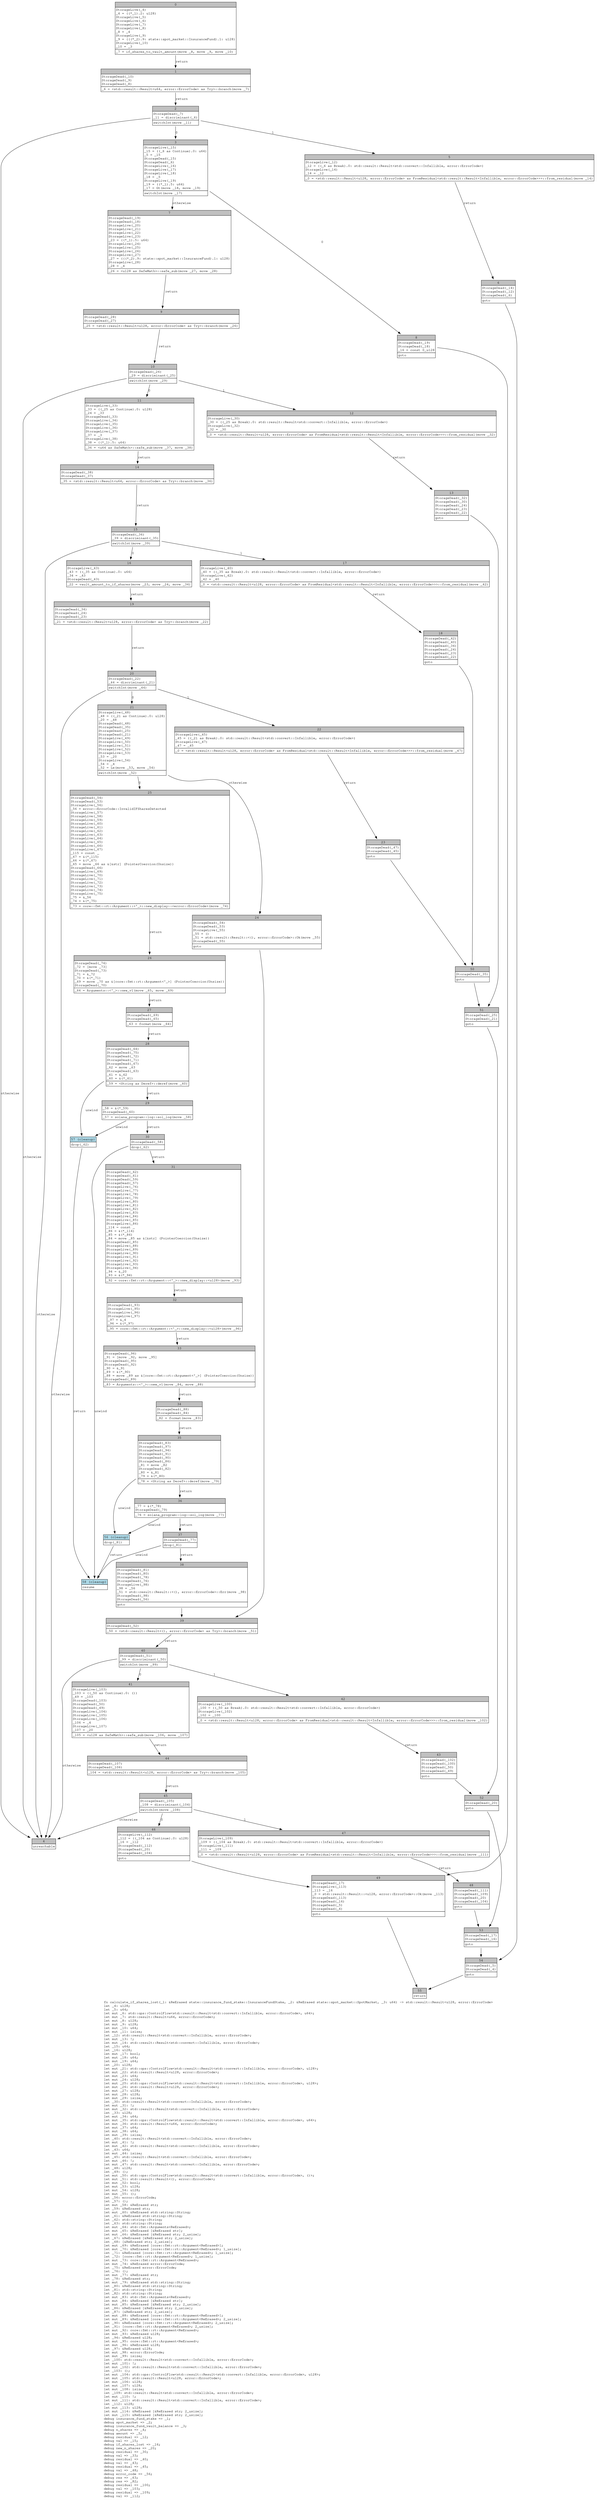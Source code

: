 digraph Mir_0_2338 {
    graph [fontname="Courier, monospace"];
    node [fontname="Courier, monospace"];
    edge [fontname="Courier, monospace"];
    label=<fn calculate_if_shares_lost(_1: &amp;ReErased state::insurance_fund_stake::InsuranceFundStake, _2: &amp;ReErased state::spot_market::SpotMarket, _3: u64) -&gt; std::result::Result&lt;u128, error::ErrorCode&gt;<br align="left"/>let _4: u128;<br align="left"/>let _5: u64;<br align="left"/>let mut _6: std::ops::ControlFlow&lt;std::result::Result&lt;std::convert::Infallible, error::ErrorCode&gt;, u64&gt;;<br align="left"/>let mut _7: std::result::Result&lt;u64, error::ErrorCode&gt;;<br align="left"/>let mut _8: u128;<br align="left"/>let mut _9: u128;<br align="left"/>let mut _10: u64;<br align="left"/>let mut _11: isize;<br align="left"/>let _12: std::result::Result&lt;std::convert::Infallible, error::ErrorCode&gt;;<br align="left"/>let mut _13: !;<br align="left"/>let mut _14: std::result::Result&lt;std::convert::Infallible, error::ErrorCode&gt;;<br align="left"/>let _15: u64;<br align="left"/>let _16: u128;<br align="left"/>let mut _17: bool;<br align="left"/>let mut _18: u64;<br align="left"/>let mut _19: u64;<br align="left"/>let _20: u128;<br align="left"/>let mut _21: std::ops::ControlFlow&lt;std::result::Result&lt;std::convert::Infallible, error::ErrorCode&gt;, u128&gt;;<br align="left"/>let mut _22: std::result::Result&lt;u128, error::ErrorCode&gt;;<br align="left"/>let mut _23: u64;<br align="left"/>let mut _24: u128;<br align="left"/>let mut _25: std::ops::ControlFlow&lt;std::result::Result&lt;std::convert::Infallible, error::ErrorCode&gt;, u128&gt;;<br align="left"/>let mut _26: std::result::Result&lt;u128, error::ErrorCode&gt;;<br align="left"/>let mut _27: u128;<br align="left"/>let mut _28: u128;<br align="left"/>let mut _29: isize;<br align="left"/>let _30: std::result::Result&lt;std::convert::Infallible, error::ErrorCode&gt;;<br align="left"/>let mut _31: !;<br align="left"/>let mut _32: std::result::Result&lt;std::convert::Infallible, error::ErrorCode&gt;;<br align="left"/>let _33: u128;<br align="left"/>let mut _34: u64;<br align="left"/>let mut _35: std::ops::ControlFlow&lt;std::result::Result&lt;std::convert::Infallible, error::ErrorCode&gt;, u64&gt;;<br align="left"/>let mut _36: std::result::Result&lt;u64, error::ErrorCode&gt;;<br align="left"/>let mut _37: u64;<br align="left"/>let mut _38: u64;<br align="left"/>let mut _39: isize;<br align="left"/>let _40: std::result::Result&lt;std::convert::Infallible, error::ErrorCode&gt;;<br align="left"/>let mut _41: !;<br align="left"/>let mut _42: std::result::Result&lt;std::convert::Infallible, error::ErrorCode&gt;;<br align="left"/>let _43: u64;<br align="left"/>let mut _44: isize;<br align="left"/>let _45: std::result::Result&lt;std::convert::Infallible, error::ErrorCode&gt;;<br align="left"/>let mut _46: !;<br align="left"/>let mut _47: std::result::Result&lt;std::convert::Infallible, error::ErrorCode&gt;;<br align="left"/>let _48: u128;<br align="left"/>let _49: ();<br align="left"/>let mut _50: std::ops::ControlFlow&lt;std::result::Result&lt;std::convert::Infallible, error::ErrorCode&gt;, ()&gt;;<br align="left"/>let mut _51: std::result::Result&lt;(), error::ErrorCode&gt;;<br align="left"/>let mut _52: bool;<br align="left"/>let mut _53: u128;<br align="left"/>let mut _54: u128;<br align="left"/>let mut _55: ();<br align="left"/>let _56: error::ErrorCode;<br align="left"/>let _57: ();<br align="left"/>let mut _58: &amp;ReErased str;<br align="left"/>let _59: &amp;ReErased str;<br align="left"/>let mut _60: &amp;ReErased std::string::String;<br align="left"/>let _61: &amp;ReErased std::string::String;<br align="left"/>let _62: std::string::String;<br align="left"/>let _63: std::string::String;<br align="left"/>let mut _64: std::fmt::Arguments&lt;ReErased&gt;;<br align="left"/>let mut _65: &amp;ReErased [&amp;ReErased str];<br align="left"/>let mut _66: &amp;ReErased [&amp;ReErased str; 2_usize];<br align="left"/>let _67: &amp;ReErased [&amp;ReErased str; 2_usize];<br align="left"/>let _68: [&amp;ReErased str; 2_usize];<br align="left"/>let mut _69: &amp;ReErased [core::fmt::rt::Argument&lt;ReErased&gt;];<br align="left"/>let mut _70: &amp;ReErased [core::fmt::rt::Argument&lt;ReErased&gt;; 1_usize];<br align="left"/>let _71: &amp;ReErased [core::fmt::rt::Argument&lt;ReErased&gt;; 1_usize];<br align="left"/>let _72: [core::fmt::rt::Argument&lt;ReErased&gt;; 1_usize];<br align="left"/>let mut _73: core::fmt::rt::Argument&lt;ReErased&gt;;<br align="left"/>let mut _74: &amp;ReErased error::ErrorCode;<br align="left"/>let _75: &amp;ReErased error::ErrorCode;<br align="left"/>let _76: ();<br align="left"/>let mut _77: &amp;ReErased str;<br align="left"/>let _78: &amp;ReErased str;<br align="left"/>let mut _79: &amp;ReErased std::string::String;<br align="left"/>let _80: &amp;ReErased std::string::String;<br align="left"/>let _81: std::string::String;<br align="left"/>let _82: std::string::String;<br align="left"/>let mut _83: std::fmt::Arguments&lt;ReErased&gt;;<br align="left"/>let mut _84: &amp;ReErased [&amp;ReErased str];<br align="left"/>let mut _85: &amp;ReErased [&amp;ReErased str; 2_usize];<br align="left"/>let _86: &amp;ReErased [&amp;ReErased str; 2_usize];<br align="left"/>let _87: [&amp;ReErased str; 2_usize];<br align="left"/>let mut _88: &amp;ReErased [core::fmt::rt::Argument&lt;ReErased&gt;];<br align="left"/>let mut _89: &amp;ReErased [core::fmt::rt::Argument&lt;ReErased&gt;; 2_usize];<br align="left"/>let _90: &amp;ReErased [core::fmt::rt::Argument&lt;ReErased&gt;; 2_usize];<br align="left"/>let _91: [core::fmt::rt::Argument&lt;ReErased&gt;; 2_usize];<br align="left"/>let mut _92: core::fmt::rt::Argument&lt;ReErased&gt;;<br align="left"/>let mut _93: &amp;ReErased u128;<br align="left"/>let _94: &amp;ReErased u128;<br align="left"/>let mut _95: core::fmt::rt::Argument&lt;ReErased&gt;;<br align="left"/>let mut _96: &amp;ReErased u128;<br align="left"/>let _97: &amp;ReErased u128;<br align="left"/>let mut _98: error::ErrorCode;<br align="left"/>let mut _99: isize;<br align="left"/>let _100: std::result::Result&lt;std::convert::Infallible, error::ErrorCode&gt;;<br align="left"/>let mut _101: !;<br align="left"/>let mut _102: std::result::Result&lt;std::convert::Infallible, error::ErrorCode&gt;;<br align="left"/>let _103: ();<br align="left"/>let mut _104: std::ops::ControlFlow&lt;std::result::Result&lt;std::convert::Infallible, error::ErrorCode&gt;, u128&gt;;<br align="left"/>let mut _105: std::result::Result&lt;u128, error::ErrorCode&gt;;<br align="left"/>let mut _106: u128;<br align="left"/>let mut _107: u128;<br align="left"/>let mut _108: isize;<br align="left"/>let _109: std::result::Result&lt;std::convert::Infallible, error::ErrorCode&gt;;<br align="left"/>let mut _110: !;<br align="left"/>let mut _111: std::result::Result&lt;std::convert::Infallible, error::ErrorCode&gt;;<br align="left"/>let _112: u128;<br align="left"/>let mut _113: u128;<br align="left"/>let mut _114: &amp;ReErased [&amp;ReErased str; 2_usize];<br align="left"/>let mut _115: &amp;ReErased [&amp;ReErased str; 2_usize];<br align="left"/>debug insurance_fund_stake =&gt; _1;<br align="left"/>debug spot_market =&gt; _2;<br align="left"/>debug insurance_fund_vault_balance =&gt; _3;<br align="left"/>debug n_shares =&gt; _4;<br align="left"/>debug amount =&gt; _5;<br align="left"/>debug residual =&gt; _12;<br align="left"/>debug val =&gt; _15;<br align="left"/>debug if_shares_lost =&gt; _16;<br align="left"/>debug new_n_shares =&gt; _20;<br align="left"/>debug residual =&gt; _30;<br align="left"/>debug val =&gt; _33;<br align="left"/>debug residual =&gt; _40;<br align="left"/>debug val =&gt; _43;<br align="left"/>debug residual =&gt; _45;<br align="left"/>debug val =&gt; _48;<br align="left"/>debug error_code =&gt; _56;<br align="left"/>debug res =&gt; _63;<br align="left"/>debug res =&gt; _82;<br align="left"/>debug residual =&gt; _100;<br align="left"/>debug val =&gt; _103;<br align="left"/>debug residual =&gt; _109;<br align="left"/>debug val =&gt; _112;<br align="left"/>>;
    bb0__0_2338 [shape="none", label=<<table border="0" cellborder="1" cellspacing="0"><tr><td bgcolor="gray" align="center" colspan="1">0</td></tr><tr><td align="left" balign="left">StorageLive(_4)<br/>_4 = ((*_1).2: u128)<br/>StorageLive(_5)<br/>StorageLive(_6)<br/>StorageLive(_7)<br/>StorageLive(_8)<br/>_8 = _4<br/>StorageLive(_9)<br/>_9 = (((*_2).9: state::spot_market::InsuranceFund).1: u128)<br/>StorageLive(_10)<br/>_10 = _3<br/></td></tr><tr><td align="left">_7 = if_shares_to_vault_amount(move _8, move _9, move _10)</td></tr></table>>];
    bb1__0_2338 [shape="none", label=<<table border="0" cellborder="1" cellspacing="0"><tr><td bgcolor="gray" align="center" colspan="1">1</td></tr><tr><td align="left" balign="left">StorageDead(_10)<br/>StorageDead(_9)<br/>StorageDead(_8)<br/></td></tr><tr><td align="left">_6 = &lt;std::result::Result&lt;u64, error::ErrorCode&gt; as Try&gt;::branch(move _7)</td></tr></table>>];
    bb2__0_2338 [shape="none", label=<<table border="0" cellborder="1" cellspacing="0"><tr><td bgcolor="gray" align="center" colspan="1">2</td></tr><tr><td align="left" balign="left">StorageDead(_7)<br/>_11 = discriminant(_6)<br/></td></tr><tr><td align="left">switchInt(move _11)</td></tr></table>>];
    bb3__0_2338 [shape="none", label=<<table border="0" cellborder="1" cellspacing="0"><tr><td bgcolor="gray" align="center" colspan="1">3</td></tr><tr><td align="left" balign="left">StorageLive(_15)<br/>_15 = ((_6 as Continue).0: u64)<br/>_5 = _15<br/>StorageDead(_15)<br/>StorageDead(_6)<br/>StorageLive(_16)<br/>StorageLive(_17)<br/>StorageLive(_18)<br/>_18 = _5<br/>StorageLive(_19)<br/>_19 = ((*_1).5: u64)<br/>_17 = Gt(move _18, move _19)<br/></td></tr><tr><td align="left">switchInt(move _17)</td></tr></table>>];
    bb4__0_2338 [shape="none", label=<<table border="0" cellborder="1" cellspacing="0"><tr><td bgcolor="gray" align="center" colspan="1">4</td></tr><tr><td align="left">unreachable</td></tr></table>>];
    bb5__0_2338 [shape="none", label=<<table border="0" cellborder="1" cellspacing="0"><tr><td bgcolor="gray" align="center" colspan="1">5</td></tr><tr><td align="left" balign="left">StorageLive(_12)<br/>_12 = ((_6 as Break).0: std::result::Result&lt;std::convert::Infallible, error::ErrorCode&gt;)<br/>StorageLive(_14)<br/>_14 = _12<br/></td></tr><tr><td align="left">_0 = &lt;std::result::Result&lt;u128, error::ErrorCode&gt; as FromResidual&lt;std::result::Result&lt;Infallible, error::ErrorCode&gt;&gt;&gt;::from_residual(move _14)</td></tr></table>>];
    bb6__0_2338 [shape="none", label=<<table border="0" cellborder="1" cellspacing="0"><tr><td bgcolor="gray" align="center" colspan="1">6</td></tr><tr><td align="left" balign="left">StorageDead(_14)<br/>StorageDead(_12)<br/>StorageDead(_6)<br/></td></tr><tr><td align="left">goto</td></tr></table>>];
    bb7__0_2338 [shape="none", label=<<table border="0" cellborder="1" cellspacing="0"><tr><td bgcolor="gray" align="center" colspan="1">7</td></tr><tr><td align="left" balign="left">StorageDead(_19)<br/>StorageDead(_18)<br/>StorageLive(_20)<br/>StorageLive(_21)<br/>StorageLive(_22)<br/>StorageLive(_23)<br/>_23 = ((*_1).5: u64)<br/>StorageLive(_24)<br/>StorageLive(_25)<br/>StorageLive(_26)<br/>StorageLive(_27)<br/>_27 = (((*_2).9: state::spot_market::InsuranceFund).1: u128)<br/>StorageLive(_28)<br/>_28 = _4<br/></td></tr><tr><td align="left">_26 = &lt;u128 as SafeMath&gt;::safe_sub(move _27, move _28)</td></tr></table>>];
    bb8__0_2338 [shape="none", label=<<table border="0" cellborder="1" cellspacing="0"><tr><td bgcolor="gray" align="center" colspan="1">8</td></tr><tr><td align="left" balign="left">StorageDead(_19)<br/>StorageDead(_18)<br/>_16 = const 0_u128<br/></td></tr><tr><td align="left">goto</td></tr></table>>];
    bb9__0_2338 [shape="none", label=<<table border="0" cellborder="1" cellspacing="0"><tr><td bgcolor="gray" align="center" colspan="1">9</td></tr><tr><td align="left" balign="left">StorageDead(_28)<br/>StorageDead(_27)<br/></td></tr><tr><td align="left">_25 = &lt;std::result::Result&lt;u128, error::ErrorCode&gt; as Try&gt;::branch(move _26)</td></tr></table>>];
    bb10__0_2338 [shape="none", label=<<table border="0" cellborder="1" cellspacing="0"><tr><td bgcolor="gray" align="center" colspan="1">10</td></tr><tr><td align="left" balign="left">StorageDead(_26)<br/>_29 = discriminant(_25)<br/></td></tr><tr><td align="left">switchInt(move _29)</td></tr></table>>];
    bb11__0_2338 [shape="none", label=<<table border="0" cellborder="1" cellspacing="0"><tr><td bgcolor="gray" align="center" colspan="1">11</td></tr><tr><td align="left" balign="left">StorageLive(_33)<br/>_33 = ((_25 as Continue).0: u128)<br/>_24 = _33<br/>StorageDead(_33)<br/>StorageLive(_34)<br/>StorageLive(_35)<br/>StorageLive(_36)<br/>StorageLive(_37)<br/>_37 = _3<br/>StorageLive(_38)<br/>_38 = ((*_1).5: u64)<br/></td></tr><tr><td align="left">_36 = &lt;u64 as SafeMath&gt;::safe_sub(move _37, move _38)</td></tr></table>>];
    bb12__0_2338 [shape="none", label=<<table border="0" cellborder="1" cellspacing="0"><tr><td bgcolor="gray" align="center" colspan="1">12</td></tr><tr><td align="left" balign="left">StorageLive(_30)<br/>_30 = ((_25 as Break).0: std::result::Result&lt;std::convert::Infallible, error::ErrorCode&gt;)<br/>StorageLive(_32)<br/>_32 = _30<br/></td></tr><tr><td align="left">_0 = &lt;std::result::Result&lt;u128, error::ErrorCode&gt; as FromResidual&lt;std::result::Result&lt;Infallible, error::ErrorCode&gt;&gt;&gt;::from_residual(move _32)</td></tr></table>>];
    bb13__0_2338 [shape="none", label=<<table border="0" cellborder="1" cellspacing="0"><tr><td bgcolor="gray" align="center" colspan="1">13</td></tr><tr><td align="left" balign="left">StorageDead(_32)<br/>StorageDead(_30)<br/>StorageDead(_24)<br/>StorageDead(_23)<br/>StorageDead(_22)<br/></td></tr><tr><td align="left">goto</td></tr></table>>];
    bb14__0_2338 [shape="none", label=<<table border="0" cellborder="1" cellspacing="0"><tr><td bgcolor="gray" align="center" colspan="1">14</td></tr><tr><td align="left" balign="left">StorageDead(_38)<br/>StorageDead(_37)<br/></td></tr><tr><td align="left">_35 = &lt;std::result::Result&lt;u64, error::ErrorCode&gt; as Try&gt;::branch(move _36)</td></tr></table>>];
    bb15__0_2338 [shape="none", label=<<table border="0" cellborder="1" cellspacing="0"><tr><td bgcolor="gray" align="center" colspan="1">15</td></tr><tr><td align="left" balign="left">StorageDead(_36)<br/>_39 = discriminant(_35)<br/></td></tr><tr><td align="left">switchInt(move _39)</td></tr></table>>];
    bb16__0_2338 [shape="none", label=<<table border="0" cellborder="1" cellspacing="0"><tr><td bgcolor="gray" align="center" colspan="1">16</td></tr><tr><td align="left" balign="left">StorageLive(_43)<br/>_43 = ((_35 as Continue).0: u64)<br/>_34 = _43<br/>StorageDead(_43)<br/></td></tr><tr><td align="left">_22 = vault_amount_to_if_shares(move _23, move _24, move _34)</td></tr></table>>];
    bb17__0_2338 [shape="none", label=<<table border="0" cellborder="1" cellspacing="0"><tr><td bgcolor="gray" align="center" colspan="1">17</td></tr><tr><td align="left" balign="left">StorageLive(_40)<br/>_40 = ((_35 as Break).0: std::result::Result&lt;std::convert::Infallible, error::ErrorCode&gt;)<br/>StorageLive(_42)<br/>_42 = _40<br/></td></tr><tr><td align="left">_0 = &lt;std::result::Result&lt;u128, error::ErrorCode&gt; as FromResidual&lt;std::result::Result&lt;Infallible, error::ErrorCode&gt;&gt;&gt;::from_residual(move _42)</td></tr></table>>];
    bb18__0_2338 [shape="none", label=<<table border="0" cellborder="1" cellspacing="0"><tr><td bgcolor="gray" align="center" colspan="1">18</td></tr><tr><td align="left" balign="left">StorageDead(_42)<br/>StorageDead(_40)<br/>StorageDead(_34)<br/>StorageDead(_24)<br/>StorageDead(_23)<br/>StorageDead(_22)<br/></td></tr><tr><td align="left">goto</td></tr></table>>];
    bb19__0_2338 [shape="none", label=<<table border="0" cellborder="1" cellspacing="0"><tr><td bgcolor="gray" align="center" colspan="1">19</td></tr><tr><td align="left" balign="left">StorageDead(_34)<br/>StorageDead(_24)<br/>StorageDead(_23)<br/></td></tr><tr><td align="left">_21 = &lt;std::result::Result&lt;u128, error::ErrorCode&gt; as Try&gt;::branch(move _22)</td></tr></table>>];
    bb20__0_2338 [shape="none", label=<<table border="0" cellborder="1" cellspacing="0"><tr><td bgcolor="gray" align="center" colspan="1">20</td></tr><tr><td align="left" balign="left">StorageDead(_22)<br/>_44 = discriminant(_21)<br/></td></tr><tr><td align="left">switchInt(move _44)</td></tr></table>>];
    bb21__0_2338 [shape="none", label=<<table border="0" cellborder="1" cellspacing="0"><tr><td bgcolor="gray" align="center" colspan="1">21</td></tr><tr><td align="left" balign="left">StorageLive(_48)<br/>_48 = ((_21 as Continue).0: u128)<br/>_20 = _48<br/>StorageDead(_48)<br/>StorageDead(_35)<br/>StorageDead(_25)<br/>StorageDead(_21)<br/>StorageLive(_49)<br/>StorageLive(_50)<br/>StorageLive(_51)<br/>StorageLive(_52)<br/>StorageLive(_53)<br/>_53 = _20<br/>StorageLive(_54)<br/>_54 = _4<br/>_52 = Le(move _53, move _54)<br/></td></tr><tr><td align="left">switchInt(move _52)</td></tr></table>>];
    bb22__0_2338 [shape="none", label=<<table border="0" cellborder="1" cellspacing="0"><tr><td bgcolor="gray" align="center" colspan="1">22</td></tr><tr><td align="left" balign="left">StorageLive(_45)<br/>_45 = ((_21 as Break).0: std::result::Result&lt;std::convert::Infallible, error::ErrorCode&gt;)<br/>StorageLive(_47)<br/>_47 = _45<br/></td></tr><tr><td align="left">_0 = &lt;std::result::Result&lt;u128, error::ErrorCode&gt; as FromResidual&lt;std::result::Result&lt;Infallible, error::ErrorCode&gt;&gt;&gt;::from_residual(move _47)</td></tr></table>>];
    bb23__0_2338 [shape="none", label=<<table border="0" cellborder="1" cellspacing="0"><tr><td bgcolor="gray" align="center" colspan="1">23</td></tr><tr><td align="left" balign="left">StorageDead(_47)<br/>StorageDead(_45)<br/></td></tr><tr><td align="left">goto</td></tr></table>>];
    bb24__0_2338 [shape="none", label=<<table border="0" cellborder="1" cellspacing="0"><tr><td bgcolor="gray" align="center" colspan="1">24</td></tr><tr><td align="left" balign="left">StorageDead(_54)<br/>StorageDead(_53)<br/>StorageLive(_55)<br/>_55 = ()<br/>_51 = std::result::Result::&lt;(), error::ErrorCode&gt;::Ok(move _55)<br/>StorageDead(_55)<br/></td></tr><tr><td align="left">goto</td></tr></table>>];
    bb25__0_2338 [shape="none", label=<<table border="0" cellborder="1" cellspacing="0"><tr><td bgcolor="gray" align="center" colspan="1">25</td></tr><tr><td align="left" balign="left">StorageDead(_54)<br/>StorageDead(_53)<br/>StorageLive(_56)<br/>_56 = error::ErrorCode::InvalidIFSharesDetected<br/>StorageLive(_57)<br/>StorageLive(_58)<br/>StorageLive(_59)<br/>StorageLive(_60)<br/>StorageLive(_61)<br/>StorageLive(_62)<br/>StorageLive(_63)<br/>StorageLive(_64)<br/>StorageLive(_65)<br/>StorageLive(_66)<br/>StorageLive(_67)<br/>_115 = const _<br/>_67 = &amp;(*_115)<br/>_66 = &amp;(*_67)<br/>_65 = move _66 as &amp;[&amp;str] (PointerCoercion(Unsize))<br/>StorageDead(_66)<br/>StorageLive(_69)<br/>StorageLive(_70)<br/>StorageLive(_71)<br/>StorageLive(_72)<br/>StorageLive(_73)<br/>StorageLive(_74)<br/>StorageLive(_75)<br/>_75 = &amp;_56<br/>_74 = &amp;(*_75)<br/></td></tr><tr><td align="left">_73 = core::fmt::rt::Argument::&lt;'_&gt;::new_display::&lt;error::ErrorCode&gt;(move _74)</td></tr></table>>];
    bb26__0_2338 [shape="none", label=<<table border="0" cellborder="1" cellspacing="0"><tr><td bgcolor="gray" align="center" colspan="1">26</td></tr><tr><td align="left" balign="left">StorageDead(_74)<br/>_72 = [move _73]<br/>StorageDead(_73)<br/>_71 = &amp;_72<br/>_70 = &amp;(*_71)<br/>_69 = move _70 as &amp;[core::fmt::rt::Argument&lt;'_&gt;] (PointerCoercion(Unsize))<br/>StorageDead(_70)<br/></td></tr><tr><td align="left">_64 = Arguments::&lt;'_&gt;::new_v1(move _65, move _69)</td></tr></table>>];
    bb27__0_2338 [shape="none", label=<<table border="0" cellborder="1" cellspacing="0"><tr><td bgcolor="gray" align="center" colspan="1">27</td></tr><tr><td align="left" balign="left">StorageDead(_69)<br/>StorageDead(_65)<br/></td></tr><tr><td align="left">_63 = format(move _64)</td></tr></table>>];
    bb28__0_2338 [shape="none", label=<<table border="0" cellborder="1" cellspacing="0"><tr><td bgcolor="gray" align="center" colspan="1">28</td></tr><tr><td align="left" balign="left">StorageDead(_64)<br/>StorageDead(_75)<br/>StorageDead(_72)<br/>StorageDead(_71)<br/>StorageDead(_67)<br/>_62 = move _63<br/>StorageDead(_63)<br/>_61 = &amp;_62<br/>_60 = &amp;(*_61)<br/></td></tr><tr><td align="left">_59 = &lt;String as Deref&gt;::deref(move _60)</td></tr></table>>];
    bb29__0_2338 [shape="none", label=<<table border="0" cellborder="1" cellspacing="0"><tr><td bgcolor="gray" align="center" colspan="1">29</td></tr><tr><td align="left" balign="left">_58 = &amp;(*_59)<br/>StorageDead(_60)<br/></td></tr><tr><td align="left">_57 = solana_program::log::sol_log(move _58)</td></tr></table>>];
    bb30__0_2338 [shape="none", label=<<table border="0" cellborder="1" cellspacing="0"><tr><td bgcolor="gray" align="center" colspan="1">30</td></tr><tr><td align="left" balign="left">StorageDead(_58)<br/></td></tr><tr><td align="left">drop(_62)</td></tr></table>>];
    bb31__0_2338 [shape="none", label=<<table border="0" cellborder="1" cellspacing="0"><tr><td bgcolor="gray" align="center" colspan="1">31</td></tr><tr><td align="left" balign="left">StorageDead(_62)<br/>StorageDead(_61)<br/>StorageDead(_59)<br/>StorageDead(_57)<br/>StorageLive(_76)<br/>StorageLive(_77)<br/>StorageLive(_78)<br/>StorageLive(_79)<br/>StorageLive(_80)<br/>StorageLive(_81)<br/>StorageLive(_82)<br/>StorageLive(_83)<br/>StorageLive(_84)<br/>StorageLive(_85)<br/>StorageLive(_86)<br/>_114 = const _<br/>_86 = &amp;(*_114)<br/>_85 = &amp;(*_86)<br/>_84 = move _85 as &amp;[&amp;str] (PointerCoercion(Unsize))<br/>StorageDead(_85)<br/>StorageLive(_88)<br/>StorageLive(_89)<br/>StorageLive(_90)<br/>StorageLive(_91)<br/>StorageLive(_92)<br/>StorageLive(_93)<br/>StorageLive(_94)<br/>_94 = &amp;_20<br/>_93 = &amp;(*_94)<br/></td></tr><tr><td align="left">_92 = core::fmt::rt::Argument::&lt;'_&gt;::new_display::&lt;u128&gt;(move _93)</td></tr></table>>];
    bb32__0_2338 [shape="none", label=<<table border="0" cellborder="1" cellspacing="0"><tr><td bgcolor="gray" align="center" colspan="1">32</td></tr><tr><td align="left" balign="left">StorageDead(_93)<br/>StorageLive(_95)<br/>StorageLive(_96)<br/>StorageLive(_97)<br/>_97 = &amp;_4<br/>_96 = &amp;(*_97)<br/></td></tr><tr><td align="left">_95 = core::fmt::rt::Argument::&lt;'_&gt;::new_display::&lt;u128&gt;(move _96)</td></tr></table>>];
    bb33__0_2338 [shape="none", label=<<table border="0" cellborder="1" cellspacing="0"><tr><td bgcolor="gray" align="center" colspan="1">33</td></tr><tr><td align="left" balign="left">StorageDead(_96)<br/>_91 = [move _92, move _95]<br/>StorageDead(_95)<br/>StorageDead(_92)<br/>_90 = &amp;_91<br/>_89 = &amp;(*_90)<br/>_88 = move _89 as &amp;[core::fmt::rt::Argument&lt;'_&gt;] (PointerCoercion(Unsize))<br/>StorageDead(_89)<br/></td></tr><tr><td align="left">_83 = Arguments::&lt;'_&gt;::new_v1(move _84, move _88)</td></tr></table>>];
    bb34__0_2338 [shape="none", label=<<table border="0" cellborder="1" cellspacing="0"><tr><td bgcolor="gray" align="center" colspan="1">34</td></tr><tr><td align="left" balign="left">StorageDead(_88)<br/>StorageDead(_84)<br/></td></tr><tr><td align="left">_82 = format(move _83)</td></tr></table>>];
    bb35__0_2338 [shape="none", label=<<table border="0" cellborder="1" cellspacing="0"><tr><td bgcolor="gray" align="center" colspan="1">35</td></tr><tr><td align="left" balign="left">StorageDead(_83)<br/>StorageDead(_97)<br/>StorageDead(_94)<br/>StorageDead(_91)<br/>StorageDead(_90)<br/>StorageDead(_86)<br/>_81 = move _82<br/>StorageDead(_82)<br/>_80 = &amp;_81<br/>_79 = &amp;(*_80)<br/></td></tr><tr><td align="left">_78 = &lt;String as Deref&gt;::deref(move _79)</td></tr></table>>];
    bb36__0_2338 [shape="none", label=<<table border="0" cellborder="1" cellspacing="0"><tr><td bgcolor="gray" align="center" colspan="1">36</td></tr><tr><td align="left" balign="left">_77 = &amp;(*_78)<br/>StorageDead(_79)<br/></td></tr><tr><td align="left">_76 = solana_program::log::sol_log(move _77)</td></tr></table>>];
    bb37__0_2338 [shape="none", label=<<table border="0" cellborder="1" cellspacing="0"><tr><td bgcolor="gray" align="center" colspan="1">37</td></tr><tr><td align="left" balign="left">StorageDead(_77)<br/></td></tr><tr><td align="left">drop(_81)</td></tr></table>>];
    bb38__0_2338 [shape="none", label=<<table border="0" cellborder="1" cellspacing="0"><tr><td bgcolor="gray" align="center" colspan="1">38</td></tr><tr><td align="left" balign="left">StorageDead(_81)<br/>StorageDead(_80)<br/>StorageDead(_78)<br/>StorageDead(_76)<br/>StorageLive(_98)<br/>_98 = _56<br/>_51 = std::result::Result::&lt;(), error::ErrorCode&gt;::Err(move _98)<br/>StorageDead(_98)<br/>StorageDead(_56)<br/></td></tr><tr><td align="left">goto</td></tr></table>>];
    bb39__0_2338 [shape="none", label=<<table border="0" cellborder="1" cellspacing="0"><tr><td bgcolor="gray" align="center" colspan="1">39</td></tr><tr><td align="left" balign="left">StorageDead(_52)<br/></td></tr><tr><td align="left">_50 = &lt;std::result::Result&lt;(), error::ErrorCode&gt; as Try&gt;::branch(move _51)</td></tr></table>>];
    bb40__0_2338 [shape="none", label=<<table border="0" cellborder="1" cellspacing="0"><tr><td bgcolor="gray" align="center" colspan="1">40</td></tr><tr><td align="left" balign="left">StorageDead(_51)<br/>_99 = discriminant(_50)<br/></td></tr><tr><td align="left">switchInt(move _99)</td></tr></table>>];
    bb41__0_2338 [shape="none", label=<<table border="0" cellborder="1" cellspacing="0"><tr><td bgcolor="gray" align="center" colspan="1">41</td></tr><tr><td align="left" balign="left">StorageLive(_103)<br/>_103 = ((_50 as Continue).0: ())<br/>_49 = _103<br/>StorageDead(_103)<br/>StorageDead(_50)<br/>StorageDead(_49)<br/>StorageLive(_104)<br/>StorageLive(_105)<br/>StorageLive(_106)<br/>_106 = _4<br/>StorageLive(_107)<br/>_107 = _20<br/></td></tr><tr><td align="left">_105 = &lt;u128 as SafeMath&gt;::safe_sub(move _106, move _107)</td></tr></table>>];
    bb42__0_2338 [shape="none", label=<<table border="0" cellborder="1" cellspacing="0"><tr><td bgcolor="gray" align="center" colspan="1">42</td></tr><tr><td align="left" balign="left">StorageLive(_100)<br/>_100 = ((_50 as Break).0: std::result::Result&lt;std::convert::Infallible, error::ErrorCode&gt;)<br/>StorageLive(_102)<br/>_102 = _100<br/></td></tr><tr><td align="left">_0 = &lt;std::result::Result&lt;u128, error::ErrorCode&gt; as FromResidual&lt;std::result::Result&lt;Infallible, error::ErrorCode&gt;&gt;&gt;::from_residual(move _102)</td></tr></table>>];
    bb43__0_2338 [shape="none", label=<<table border="0" cellborder="1" cellspacing="0"><tr><td bgcolor="gray" align="center" colspan="1">43</td></tr><tr><td align="left" balign="left">StorageDead(_102)<br/>StorageDead(_100)<br/>StorageDead(_50)<br/>StorageDead(_49)<br/></td></tr><tr><td align="left">goto</td></tr></table>>];
    bb44__0_2338 [shape="none", label=<<table border="0" cellborder="1" cellspacing="0"><tr><td bgcolor="gray" align="center" colspan="1">44</td></tr><tr><td align="left" balign="left">StorageDead(_107)<br/>StorageDead(_106)<br/></td></tr><tr><td align="left">_104 = &lt;std::result::Result&lt;u128, error::ErrorCode&gt; as Try&gt;::branch(move _105)</td></tr></table>>];
    bb45__0_2338 [shape="none", label=<<table border="0" cellborder="1" cellspacing="0"><tr><td bgcolor="gray" align="center" colspan="1">45</td></tr><tr><td align="left" balign="left">StorageDead(_105)<br/>_108 = discriminant(_104)<br/></td></tr><tr><td align="left">switchInt(move _108)</td></tr></table>>];
    bb46__0_2338 [shape="none", label=<<table border="0" cellborder="1" cellspacing="0"><tr><td bgcolor="gray" align="center" colspan="1">46</td></tr><tr><td align="left" balign="left">StorageLive(_112)<br/>_112 = ((_104 as Continue).0: u128)<br/>_16 = _112<br/>StorageDead(_112)<br/>StorageDead(_20)<br/>StorageDead(_104)<br/></td></tr><tr><td align="left">goto</td></tr></table>>];
    bb47__0_2338 [shape="none", label=<<table border="0" cellborder="1" cellspacing="0"><tr><td bgcolor="gray" align="center" colspan="1">47</td></tr><tr><td align="left" balign="left">StorageLive(_109)<br/>_109 = ((_104 as Break).0: std::result::Result&lt;std::convert::Infallible, error::ErrorCode&gt;)<br/>StorageLive(_111)<br/>_111 = _109<br/></td></tr><tr><td align="left">_0 = &lt;std::result::Result&lt;u128, error::ErrorCode&gt; as FromResidual&lt;std::result::Result&lt;Infallible, error::ErrorCode&gt;&gt;&gt;::from_residual(move _111)</td></tr></table>>];
    bb48__0_2338 [shape="none", label=<<table border="0" cellborder="1" cellspacing="0"><tr><td bgcolor="gray" align="center" colspan="1">48</td></tr><tr><td align="left" balign="left">StorageDead(_111)<br/>StorageDead(_109)<br/>StorageDead(_20)<br/>StorageDead(_104)<br/></td></tr><tr><td align="left">goto</td></tr></table>>];
    bb49__0_2338 [shape="none", label=<<table border="0" cellborder="1" cellspacing="0"><tr><td bgcolor="gray" align="center" colspan="1">49</td></tr><tr><td align="left" balign="left">StorageDead(_17)<br/>StorageLive(_113)<br/>_113 = _16<br/>_0 = std::result::Result::&lt;u128, error::ErrorCode&gt;::Ok(move _113)<br/>StorageDead(_113)<br/>StorageDead(_16)<br/>StorageDead(_5)<br/>StorageDead(_4)<br/></td></tr><tr><td align="left">goto</td></tr></table>>];
    bb50__0_2338 [shape="none", label=<<table border="0" cellborder="1" cellspacing="0"><tr><td bgcolor="gray" align="center" colspan="1">50</td></tr><tr><td align="left" balign="left">StorageDead(_35)<br/></td></tr><tr><td align="left">goto</td></tr></table>>];
    bb51__0_2338 [shape="none", label=<<table border="0" cellborder="1" cellspacing="0"><tr><td bgcolor="gray" align="center" colspan="1">51</td></tr><tr><td align="left" balign="left">StorageDead(_25)<br/>StorageDead(_21)<br/></td></tr><tr><td align="left">goto</td></tr></table>>];
    bb52__0_2338 [shape="none", label=<<table border="0" cellborder="1" cellspacing="0"><tr><td bgcolor="gray" align="center" colspan="1">52</td></tr><tr><td align="left" balign="left">StorageDead(_20)<br/></td></tr><tr><td align="left">goto</td></tr></table>>];
    bb53__0_2338 [shape="none", label=<<table border="0" cellborder="1" cellspacing="0"><tr><td bgcolor="gray" align="center" colspan="1">53</td></tr><tr><td align="left" balign="left">StorageDead(_17)<br/>StorageDead(_16)<br/></td></tr><tr><td align="left">goto</td></tr></table>>];
    bb54__0_2338 [shape="none", label=<<table border="0" cellborder="1" cellspacing="0"><tr><td bgcolor="gray" align="center" colspan="1">54</td></tr><tr><td align="left" balign="left">StorageDead(_5)<br/>StorageDead(_4)<br/></td></tr><tr><td align="left">goto</td></tr></table>>];
    bb55__0_2338 [shape="none", label=<<table border="0" cellborder="1" cellspacing="0"><tr><td bgcolor="gray" align="center" colspan="1">55</td></tr><tr><td align="left">return</td></tr></table>>];
    bb56__0_2338 [shape="none", label=<<table border="0" cellborder="1" cellspacing="0"><tr><td bgcolor="lightblue" align="center" colspan="1">56 (cleanup)</td></tr><tr><td align="left">drop(_81)</td></tr></table>>];
    bb57__0_2338 [shape="none", label=<<table border="0" cellborder="1" cellspacing="0"><tr><td bgcolor="lightblue" align="center" colspan="1">57 (cleanup)</td></tr><tr><td align="left">drop(_62)</td></tr></table>>];
    bb58__0_2338 [shape="none", label=<<table border="0" cellborder="1" cellspacing="0"><tr><td bgcolor="lightblue" align="center" colspan="1">58 (cleanup)</td></tr><tr><td align="left">resume</td></tr></table>>];
    bb0__0_2338 -> bb1__0_2338 [label="return"];
    bb1__0_2338 -> bb2__0_2338 [label="return"];
    bb2__0_2338 -> bb3__0_2338 [label="0"];
    bb2__0_2338 -> bb5__0_2338 [label="1"];
    bb2__0_2338 -> bb4__0_2338 [label="otherwise"];
    bb3__0_2338 -> bb8__0_2338 [label="0"];
    bb3__0_2338 -> bb7__0_2338 [label="otherwise"];
    bb5__0_2338 -> bb6__0_2338 [label="return"];
    bb6__0_2338 -> bb54__0_2338 [label=""];
    bb7__0_2338 -> bb9__0_2338 [label="return"];
    bb8__0_2338 -> bb49__0_2338 [label=""];
    bb9__0_2338 -> bb10__0_2338 [label="return"];
    bb10__0_2338 -> bb11__0_2338 [label="0"];
    bb10__0_2338 -> bb12__0_2338 [label="1"];
    bb10__0_2338 -> bb4__0_2338 [label="otherwise"];
    bb11__0_2338 -> bb14__0_2338 [label="return"];
    bb12__0_2338 -> bb13__0_2338 [label="return"];
    bb13__0_2338 -> bb51__0_2338 [label=""];
    bb14__0_2338 -> bb15__0_2338 [label="return"];
    bb15__0_2338 -> bb16__0_2338 [label="0"];
    bb15__0_2338 -> bb17__0_2338 [label="1"];
    bb15__0_2338 -> bb4__0_2338 [label="otherwise"];
    bb16__0_2338 -> bb19__0_2338 [label="return"];
    bb17__0_2338 -> bb18__0_2338 [label="return"];
    bb18__0_2338 -> bb50__0_2338 [label=""];
    bb19__0_2338 -> bb20__0_2338 [label="return"];
    bb20__0_2338 -> bb21__0_2338 [label="0"];
    bb20__0_2338 -> bb22__0_2338 [label="1"];
    bb20__0_2338 -> bb4__0_2338 [label="otherwise"];
    bb21__0_2338 -> bb25__0_2338 [label="0"];
    bb21__0_2338 -> bb24__0_2338 [label="otherwise"];
    bb22__0_2338 -> bb23__0_2338 [label="return"];
    bb23__0_2338 -> bb50__0_2338 [label=""];
    bb24__0_2338 -> bb39__0_2338 [label=""];
    bb25__0_2338 -> bb26__0_2338 [label="return"];
    bb26__0_2338 -> bb27__0_2338 [label="return"];
    bb27__0_2338 -> bb28__0_2338 [label="return"];
    bb28__0_2338 -> bb29__0_2338 [label="return"];
    bb28__0_2338 -> bb57__0_2338 [label="unwind"];
    bb29__0_2338 -> bb30__0_2338 [label="return"];
    bb29__0_2338 -> bb57__0_2338 [label="unwind"];
    bb30__0_2338 -> bb31__0_2338 [label="return"];
    bb30__0_2338 -> bb58__0_2338 [label="unwind"];
    bb31__0_2338 -> bb32__0_2338 [label="return"];
    bb32__0_2338 -> bb33__0_2338 [label="return"];
    bb33__0_2338 -> bb34__0_2338 [label="return"];
    bb34__0_2338 -> bb35__0_2338 [label="return"];
    bb35__0_2338 -> bb36__0_2338 [label="return"];
    bb35__0_2338 -> bb56__0_2338 [label="unwind"];
    bb36__0_2338 -> bb37__0_2338 [label="return"];
    bb36__0_2338 -> bb56__0_2338 [label="unwind"];
    bb37__0_2338 -> bb38__0_2338 [label="return"];
    bb37__0_2338 -> bb58__0_2338 [label="unwind"];
    bb38__0_2338 -> bb39__0_2338 [label=""];
    bb39__0_2338 -> bb40__0_2338 [label="return"];
    bb40__0_2338 -> bb41__0_2338 [label="0"];
    bb40__0_2338 -> bb42__0_2338 [label="1"];
    bb40__0_2338 -> bb4__0_2338 [label="otherwise"];
    bb41__0_2338 -> bb44__0_2338 [label="return"];
    bb42__0_2338 -> bb43__0_2338 [label="return"];
    bb43__0_2338 -> bb52__0_2338 [label=""];
    bb44__0_2338 -> bb45__0_2338 [label="return"];
    bb45__0_2338 -> bb46__0_2338 [label="0"];
    bb45__0_2338 -> bb47__0_2338 [label="1"];
    bb45__0_2338 -> bb4__0_2338 [label="otherwise"];
    bb46__0_2338 -> bb49__0_2338 [label=""];
    bb47__0_2338 -> bb48__0_2338 [label="return"];
    bb48__0_2338 -> bb53__0_2338 [label=""];
    bb49__0_2338 -> bb55__0_2338 [label=""];
    bb50__0_2338 -> bb51__0_2338 [label=""];
    bb51__0_2338 -> bb52__0_2338 [label=""];
    bb52__0_2338 -> bb53__0_2338 [label=""];
    bb53__0_2338 -> bb54__0_2338 [label=""];
    bb54__0_2338 -> bb55__0_2338 [label=""];
    bb56__0_2338 -> bb58__0_2338 [label="return"];
    bb57__0_2338 -> bb58__0_2338 [label="return"];
}
